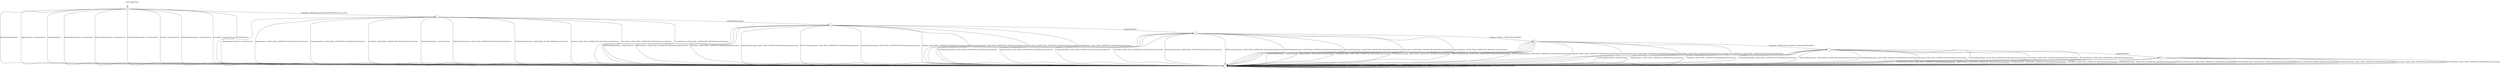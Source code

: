 digraph g {
	graph [name=g];
	__start0	[shape=none];
	__start0 -> __start0	[key=0,
		label="Self loop"];
	s0	[label=0,
		shape=circle];
	__start0 -> s0	[key=0];
	s1	[label=1,
		shape=circle];
	s0 -> s1	[key=0,
		label="AlertWarningCloseNotify / -"];
	s0 -> s1	[key=1,
		label="ApplicationData / ConnectionClosed"];
	s0 -> s1	[key=2,
		label="ChangeCipherSpec / -"];
	s0 -> s1	[key=3,
		label="DHClientKeyExchange / ConnectionClosed"];
	s0 -> s1	[key=4,
		label="DHEServerKeyExchange / ConnectionClosed"];
	s0 -> s1	[key=5,
		label="ECDHClientKeyExchange / ConnectionClosed"];
	s0 -> s1	[key=6,
		label="Finished / ConnectionClosed"];
	s0 -> s1	[key=7,
		label="RSAClientKeyExchange / ConnectionClosed"];
	s0 -> s1	[key=8,
		label="ServerHello / ConnectionClosed"];
	s0 -> s1	[key=9,
		label="ServerHelloDone / -"];
	s2	[label=2,
		shape=circle];
	s0 -> s2	[key=0,
		label="ClientHello / SERVER_HELLO|CERTIFICATE|SERVER_HELLO_DONE"];
	s1 -> s1	[key=0,
		label="AlertWarningCloseNotify / ConnectionClosed"];
	s1 -> s1	[key=1,
		label="ApplicationData / ConnectionClosed"];
	s1 -> s1	[key=2,
		label="ChangeCipherSpec / ConnectionClosed"];
	s1 -> s1	[key=3,
		label="ClientHello / ConnectionClosed"];
	s1 -> s1	[key=4,
		label="DHClientKeyExchange / ConnectionClosed"];
	s1 -> s1	[key=5,
		label="DHEServerKeyExchange / ConnectionClosed"];
	s1 -> s1	[key=6,
		label="ECDHClientKeyExchange / ConnectionClosed"];
	s1 -> s1	[key=7,
		label="Finished / ConnectionClosed"];
	s1 -> s1	[key=8,
		label="RSAClientKeyExchange / ConnectionClosed"];
	s1 -> s1	[key=9,
		label="ServerHello / ConnectionClosed"];
	s1 -> s1	[key=10,
		label="ServerHelloDone / ConnectionClosed"];
	s2 -> s1	[key=0,
		label="AlertWarningCloseNotify / ConnectionClosed"];
	s2 -> s1	[key=1,
		label="ApplicationData / ALERT_FATAL_UNEXPECTED_MESSAGE|ConnectionClosed"];
	s2 -> s1	[key=2,
		label="ChangeCipherSpec / ALERT_FATAL_UNEXPECTED_MESSAGE|ConnectionClosed"];
	s2 -> s1	[key=3,
		label="ClientHello / ALERT_FATAL_UNEXPECTED_MESSAGE|ConnectionClosed"];
	s2 -> s1	[key=4,
		label="DHClientKeyExchange / ConnectionClosed"];
	s2 -> s1	[key=5,
		label="DHEServerKeyExchange / ALERT_FATAL_UNEXPECTED_MESSAGE|ConnectionClosed"];
	s2 -> s1	[key=6,
		label="ECDHClientKeyExchange / ALERT_FATAL_DECODE_ERROR|ConnectionClosed"];
	s2 -> s1	[key=7,
		label="Finished / ALERT_FATAL_UNEXPECTED_MESSAGE|ConnectionClosed"];
	s2 -> s1	[key=8,
		label="ServerHello / ALERT_FATAL_UNEXPECTED_MESSAGE|ConnectionClosed"];
	s2 -> s1	[key=9,
		label="ServerHelloDone / ALERT_FATAL_UNEXPECTED_MESSAGE|ConnectionClosed"];
	s3	[label=3,
		shape=circle];
	s2 -> s3	[key=0,
		label="RSAClientKeyExchange / -"];
	s3 -> s1	[key=0,
		label="AlertWarningCloseNotify / ConnectionClosed"];
	s3 -> s1	[key=1,
		label="ApplicationData / ALERT_FATAL_UNEXPECTED_MESSAGE|ConnectionClosed"];
	s3 -> s1	[key=2,
		label="ClientHello / ALERT_FATAL_UNEXPECTED_MESSAGE|ConnectionClosed"];
	s3 -> s1	[key=3,
		label="DHClientKeyExchange / ALERT_FATAL_UNEXPECTED_MESSAGE|ConnectionClosed"];
	s3 -> s1	[key=4,
		label="DHEServerKeyExchange / ALERT_FATAL_UNEXPECTED_MESSAGE|ConnectionClosed"];
	s3 -> s1	[key=5,
		label="ECDHClientKeyExchange / ALERT_FATAL_UNEXPECTED_MESSAGE|ConnectionClosed"];
	s3 -> s1	[key=6,
		label="Finished / ALERT_FATAL_UNEXPECTED_MESSAGE|ConnectionClosed"];
	s3 -> s1	[key=7,
		label="RSAClientKeyExchange / ALERT_FATAL_UNEXPECTED_MESSAGE|ConnectionClosed"];
	s3 -> s1	[key=8,
		label="ServerHello / ALERT_FATAL_UNEXPECTED_MESSAGE|ConnectionClosed"];
	s3 -> s1	[key=9,
		label="ServerHelloDone / ALERT_FATAL_UNEXPECTED_MESSAGE|ConnectionClosed"];
	s4	[label=4,
		shape=circle];
	s3 -> s4	[key=0,
		label="ChangeCipherSpec / -"];
	s4 -> s1	[key=0,
		label="AlertWarningCloseNotify / ALERT_FATAL_UNEXPECTED_MESSAGE|ConnectionClosed"];
	s4 -> s1	[key=1,
		label="ApplicationData / ALERT_FATAL_UNEXPECTED_MESSAGE|ConnectionClosed"];
	s4 -> s1	[key=2,
		label="ChangeCipherSpec / ALERT_FATAL_UNEXPECTED_MESSAGE|ConnectionClosed"];
	s4 -> s1	[key=3,
		label="ClientHello / ALERT_FATAL_UNEXPECTED_MESSAGE|ConnectionClosed"];
	s4 -> s1	[key=4,
		label="DHClientKeyExchange / ALERT_FATAL_UNEXPECTED_MESSAGE|ConnectionClosed"];
	s4 -> s1	[key=5,
		label="DHEServerKeyExchange / ALERT_FATAL_UNEXPECTED_MESSAGE|ConnectionClosed"];
	s4 -> s1	[key=6,
		label="ECDHClientKeyExchange / ALERT_FATAL_UNEXPECTED_MESSAGE|ConnectionClosed"];
	s4 -> s1	[key=7,
		label="RSAClientKeyExchange / ALERT_FATAL_UNEXPECTED_MESSAGE|ConnectionClosed"];
	s4 -> s1	[key=8,
		label="ServerHello / ALERT_FATAL_UNEXPECTED_MESSAGE|ConnectionClosed"];
	s4 -> s1	[key=9,
		label="ServerHelloDone / ALERT_FATAL_UNEXPECTED_MESSAGE|ConnectionClosed"];
	s5	[label=5,
		shape=circle];
	s4 -> s5	[key=0,
		label="Finished / CHANGE_CIPHER_SPEC|FINISHED"];
	s5 -> s1	[key=0,
		label="AlertWarningCloseNotify / ConnectionClosed"];
	s5 -> s1	[key=1,
		label="ApplicationData / APPLICATION|ConnectionClosed"];
	s5 -> s1	[key=2,
		label="ChangeCipherSpec / ALERT_FATAL_UNEXPECTED_MESSAGE|ConnectionClosed"];
	s5 -> s1	[key=3,
		label="DHClientKeyExchange / ALERT_FATAL_UNEXPECTED_MESSAGE|ConnectionClosed"];
	s5 -> s1	[key=4,
		label="DHEServerKeyExchange / ALERT_FATAL_UNEXPECTED_MESSAGE|ConnectionClosed"];
	s5 -> s1	[key=5,
		label="ECDHClientKeyExchange / ALERT_FATAL_UNEXPECTED_MESSAGE|ConnectionClosed"];
	s5 -> s1	[key=6,
		label="Finished / ALERT_FATAL_UNEXPECTED_MESSAGE|ConnectionClosed"];
	s5 -> s1	[key=7,
		label="RSAClientKeyExchange / ALERT_FATAL_UNEXPECTED_MESSAGE|ConnectionClosed"];
	s5 -> s1	[key=8,
		label="ServerHello / ALERT_FATAL_UNEXPECTED_MESSAGE|ConnectionClosed"];
	s5 -> s1	[key=9,
		label="ServerHelloDone / ALERT_FATAL_UNEXPECTED_MESSAGE|ConnectionClosed"];
	s7	[label=7,
		shape=circle];
	s5 -> s7	[key=0,
		label="ClientHello / SERVER_HELLO|CHANGE_CIPHER_SPEC|FINISHED"];
	s6	[label=6,
		shape=circle];
	s6 -> s1	[key=0,
		label="AlertWarningCloseNotify / ALERT_FATAL_UNEXPECTED_MESSAGE|ConnectionClosed"];
	s6 -> s1	[key=1,
		label="ApplicationData / ALERT_FATAL_UNEXPECTED_MESSAGE|ConnectionClosed"];
	s6 -> s1	[key=2,
		label="ChangeCipherSpec / ALERT_FATAL_UNEXPECTED_MESSAGE|ConnectionClosed"];
	s6 -> s1	[key=3,
		label="ClientHello / ALERT_FATAL_UNEXPECTED_MESSAGE|ConnectionClosed"];
	s6 -> s1	[key=4,
		label="DHClientKeyExchange / ALERT_FATAL_UNEXPECTED_MESSAGE|ConnectionClosed"];
	s6 -> s1	[key=5,
		label="DHEServerKeyExchange / ALERT_FATAL_UNEXPECTED_MESSAGE|ConnectionClosed"];
	s6 -> s1	[key=6,
		label="ECDHClientKeyExchange / ALERT_FATAL_UNEXPECTED_MESSAGE|ConnectionClosed"];
	s6 -> s1	[key=7,
		label="Finished / ALERT_FATAL_DECRYPT_ERROR|ConnectionClosed"];
	s6 -> s1	[key=8,
		label="RSAClientKeyExchange / ALERT_FATAL_UNEXPECTED_MESSAGE|ConnectionClosed"];
	s6 -> s1	[key=9,
		label="ServerHello / ALERT_FATAL_UNEXPECTED_MESSAGE|ConnectionClosed"];
	s6 -> s1	[key=10,
		label="ServerHelloDone / ALERT_FATAL_UNEXPECTED_MESSAGE|ConnectionClosed"];
	s7 -> s1	[key=0,
		label="AlertWarningCloseNotify / ConnectionClosed"];
	s7 -> s1	[key=1,
		label="ApplicationData / ALERT_FATAL_UNEXPECTED_MESSAGE|ConnectionClosed"];
	s7 -> s1	[key=2,
		label="ClientHello / ALERT_FATAL_UNEXPECTED_MESSAGE|ConnectionClosed"];
	s7 -> s1	[key=3,
		label="DHClientKeyExchange / ALERT_FATAL_UNEXPECTED_MESSAGE|ConnectionClosed"];
	s7 -> s1	[key=4,
		label="DHEServerKeyExchange / ALERT_FATAL_UNEXPECTED_MESSAGE|ConnectionClosed"];
	s7 -> s1	[key=5,
		label="ECDHClientKeyExchange / ALERT_FATAL_UNEXPECTED_MESSAGE|ConnectionClosed"];
	s7 -> s1	[key=6,
		label="Finished / ALERT_FATAL_UNEXPECTED_MESSAGE|ConnectionClosed"];
	s7 -> s1	[key=7,
		label="RSAClientKeyExchange / ALERT_FATAL_UNEXPECTED_MESSAGE|ConnectionClosed"];
	s7 -> s1	[key=8,
		label="ServerHello / ALERT_FATAL_UNEXPECTED_MESSAGE|ConnectionClosed"];
	s7 -> s1	[key=9,
		label="ServerHelloDone / ALERT_FATAL_UNEXPECTED_MESSAGE|ConnectionClosed"];
	s7 -> s6	[key=0,
		label="ChangeCipherSpec / -"];
}
